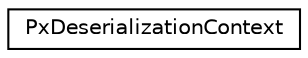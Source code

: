 digraph "Graphical Class Hierarchy"
{
  edge [fontname="Helvetica",fontsize="10",labelfontname="Helvetica",labelfontsize="10"];
  node [fontname="Helvetica",fontsize="10",shape=record];
  rankdir="LR";
  Node0 [label="PxDeserializationContext",height=0.2,width=0.4,color="black", fillcolor="white", style="filled",URL="$classPxDeserializationContext.html",tooltip="Binary deserialization context class. "];
}
